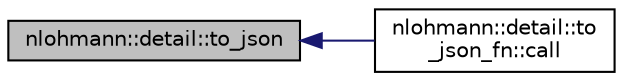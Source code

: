 digraph "nlohmann::detail::to_json"
{
 // INTERACTIVE_SVG=YES
  edge [fontname="Helvetica",fontsize="10",labelfontname="Helvetica",labelfontsize="10"];
  node [fontname="Helvetica",fontsize="10",shape=record];
  rankdir="LR";
  Node93 [label="nlohmann::detail::to_json",height=0.2,width=0.4,color="black", fillcolor="grey75", style="filled", fontcolor="black"];
  Node93 -> Node94 [dir="back",color="midnightblue",fontsize="10",style="solid"];
  Node94 [label="nlohmann::detail::to\l_json_fn::call",height=0.2,width=0.4,color="black", fillcolor="white", style="filled",URL="$structnlohmann_1_1detail_1_1to__json__fn.html#ada2ce804ebf3b55f6e3e46ff3a055394"];
}
